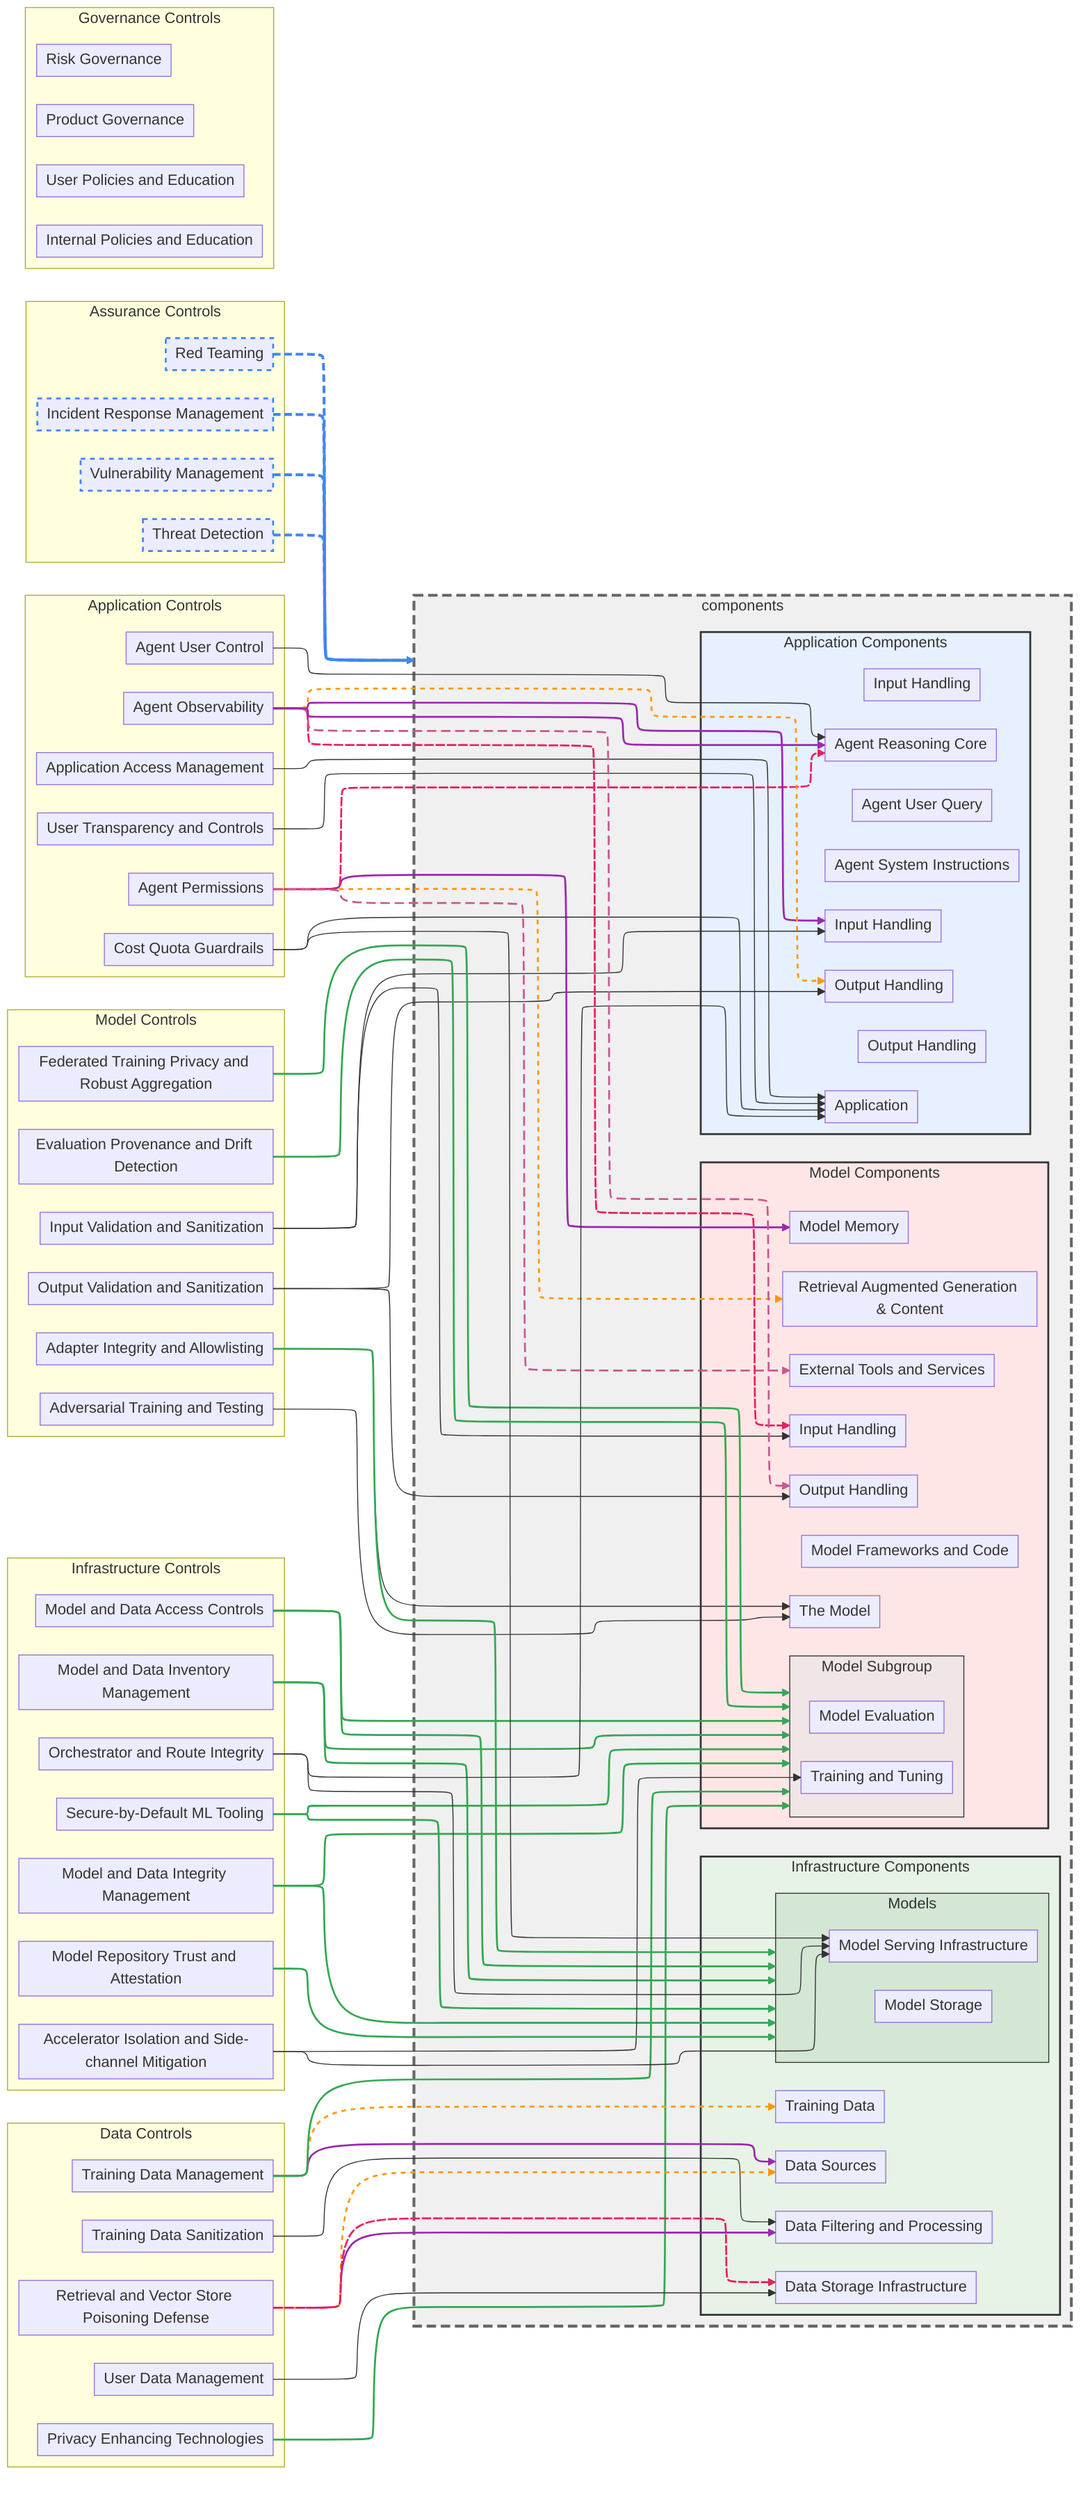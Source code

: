 ---
config:
  layout: elk
  elk:
    mergeEdges: True
    nodePlacementStrategy: NETWORK_SIMPLEX
---

graph LR
   %%{init: {'flowchart': {'nodeSpacing': 25, 'rankSpacing': 150, 'padding': 5, 'wrappingWidth': 250}}}%%
    classDef hidden display: none;
    classDef allControl stroke:#4285f4,stroke-width:2px,stroke-dasharray: 5 5

    subgraph controlsData ["Data Controls"]
        controlPrivacyEnhancingTechnologies[Privacy Enhancing Technologies]
        controlRetrievalAndVectorStorePoisoningDefense[Retrieval and Vector Store Poisoning Defense]
        controlTrainingDataManagement[Training Data Management]
        controlTrainingDataSanitization[Training Data Sanitization]
        controlUserDataManagement[User Data Management]
    end

    subgraph controlsInfrastructure ["Infrastructure Controls"]
        controlAcceleratorIsolationAndSideChannelMitigation[Accelerator Isolation and Side-channel Mitigation]
        controlModelAndDataAccessControls[Model and Data Access Controls]
        controlModelAndDataIntegrityManagement[Model and Data Integrity Management]
        controlModelAndDataInventoryManagement[Model and Data Inventory Management]
        controlModelRepositoryTrustAndAttestation[Model Repository Trust and Attestation]
        controlOrchestratorAndRouteIntegrity[Orchestrator and Route Integrity]
        controlSecureByDefaultMLTooling[Secure-by-Default ML Tooling]
    end

    subgraph controlsModel ["Model Controls"]
        controlAdapterIntegrityAndAllowlisting[Adapter Integrity and Allowlisting]
        controlAdversarialTrainingAndTesting[Adversarial Training and Testing]
        controlEvaluationProvenanceAndDriftDetection[Evaluation Provenance and Drift Detection]
        controlFederatedTrainingPrivacyAndRobustAggregation[Federated Training Privacy and Robust Aggregation]
        controlInputValidationAndSanitization[Input Validation and Sanitization]
        controlOutputValidationAndSanitization[Output Validation and Sanitization]
    end

    subgraph controlsApplication ["Application Controls"]
        controlAgentObservability[Agent Observability]
        controlAgentPluginPermissions[Agent Permissions]
        controlAgentPluginUserControl[Agent User Control]
        controlApplicationAccessManagement[Application Access Management]
        controlCostQuotaGuardrails[Cost Quota Guardrails]
        controlUserTransparencyAndControls[User Transparency and Controls]
    end

    subgraph controlsAssurance ["Assurance Controls"]
        controlIncidentResponseManagement[Incident Response Management]
        controlRedTeaming[Red Teaming]
        controlThreatDetection[Threat Detection]
        controlVulnerabilityManagement[Vulnerability Management]
    end

    subgraph controlsGovernance ["Governance Controls"]
        direction LR
        controlInternalPoliciesAndEducation[Internal Policies and Education]
        controlProductGovernance[Product Governance]
        controlRiskGovernance[Risk Governance]
        controlUserPoliciesAndEducation[User Policies and Education]
    end

    subgraph components
    subgraph componentsInfrastructure ["Infrastructure Components"]
        componentDataFilteringAndProcessing[Data Filtering and Processing]
        componentDataSources[Data Sources]
        componentDataStorage[Data Storage Infrastructure]
        componentTrainingData[Training Data]
        subgraph componentsModels ["Models"]
            componentModelServing[Model Serving Infrastructure]
            componentModelStorage[Model Storage]
        end
    end

    subgraph componentsModel ["Model Components"]
        componentMemory[Model Memory]
        componentModelFrameworksAndCode[Model Frameworks and Code]
        componentOrchestrationInputHandling[Input Handling]
        componentOrchestrationOutputHandling[Output Handling]
        componentRAGContent[Retrieval Augmented Generation & Content]
        componentTheModel[The Model]
        componentTools[External Tools and Services]
        subgraph componentsModelSubgroup ["Model Subgroup"]
            componentModelEvaluation[Model Evaluation]
            componentModelTrainingTuning[Training and Tuning]
        end
    end

    subgraph componentsApplication ["Application Components"]
        componentAgentInputHandling[Input Handling]
        componentAgentOutputHandling[Output Handling]
        componentAgentSystemInstruction[Agent System Instructions]
        componentAgentUserQuery[Agent User Query]
        componentApplication[Application]
        componentApplicationInputHandling[Input Handling]
        componentApplicationOutputHandling[Output Handling]
        componentReasoningCore[Agent Reasoning Core]
    end

    end

    %% Control to Component relationships
    controlPrivacyEnhancingTechnologies --> componentsModelSubgroup
    controlTrainingDataManagement --> componentDataSources
    controlTrainingDataManagement --> componentTrainingData
    controlTrainingDataManagement --> componentsModelSubgroup
    controlTrainingDataSanitization --> componentDataFilteringAndProcessing
    controlUserDataManagement --> componentDataStorage
    controlModelAndDataInventoryManagement --> componentsModelSubgroup
    controlModelAndDataInventoryManagement --> componentsModels
    controlModelAndDataAccessControls --> componentsModelSubgroup
    controlModelAndDataAccessControls --> componentsModels
    controlModelAndDataIntegrityManagement --> componentsModelSubgroup
    controlModelAndDataIntegrityManagement --> componentsModels
    controlSecureByDefaultMLTooling --> componentsModelSubgroup
    controlSecureByDefaultMLTooling --> componentsModels
    controlInputValidationAndSanitization --> componentAgentInputHandling
    controlInputValidationAndSanitization --> componentOrchestrationInputHandling
    controlOutputValidationAndSanitization --> componentAgentOutputHandling
    controlOutputValidationAndSanitization --> componentOrchestrationOutputHandling
    controlAdversarialTrainingAndTesting --> componentTheModel
    controlApplicationAccessManagement --> componentApplication
    controlUserTransparencyAndControls --> componentApplication
    controlAgentPluginUserControl --> componentReasoningCore
    controlAgentPluginPermissions --> componentMemory
    controlAgentPluginPermissions --> componentRAGContent
    controlAgentPluginPermissions --> componentReasoningCore
    controlAgentPluginPermissions --> componentTools
    controlRedTeaming -.-> components
    controlVulnerabilityManagement -.-> components
    controlThreatDetection -.-> components
    controlIncidentResponseManagement -.-> components
    controlAcceleratorIsolationAndSideChannelMitigation --> componentModelServing
    controlAcceleratorIsolationAndSideChannelMitigation --> componentModelTrainingTuning
    controlRetrievalAndVectorStorePoisoningDefense --> componentDataFilteringAndProcessing
    controlRetrievalAndVectorStorePoisoningDefense --> componentDataSources
    controlRetrievalAndVectorStorePoisoningDefense --> componentDataStorage
    controlAdapterIntegrityAndAllowlisting --> componentTheModel
    controlAdapterIntegrityAndAllowlisting --> componentsModels
    controlFederatedTrainingPrivacyAndRobustAggregation --> componentsModelSubgroup
    controlOrchestratorAndRouteIntegrity --> componentApplication
    controlOrchestratorAndRouteIntegrity --> componentModelServing
    controlModelRepositoryTrustAndAttestation --> componentsModels
    controlCostQuotaGuardrails --> componentApplication
    controlCostQuotaGuardrails --> componentModelServing
    controlEvaluationProvenanceAndDriftDetection --> componentsModelSubgroup
    controlAgentObservability --> componentAgentInputHandling
    controlAgentObservability --> componentAgentOutputHandling
    controlAgentObservability --> componentOrchestrationInputHandling
    controlAgentObservability --> componentOrchestrationOutputHandling
    controlAgentObservability --> componentReasoningCore

    %% Apply styling to controls mapped to 'all'
    controlIncidentResponseManagement:::allControl
    controlRedTeaming:::allControl
    controlThreatDetection:::allControl
    controlVulnerabilityManagement:::allControl

    %% Edge styling
    linkStyle 26,27,28,29 stroke:#4285f4,stroke-width:3px,stroke-dasharray: 8 4
    linkStyle 0,3,6,7,8,9,10,11,12,13,36,37,40,43 stroke:#34a853,stroke-width:2px
    linkStyle 1,22,32,44,48 stroke:#9c27b0,stroke-width:2px
    linkStyle 2,23,33,45 stroke:#ff9800,stroke-width:2px,stroke-dasharray: 5 5
    linkStyle 24,34,46 stroke:#e91e63,stroke-width:2px,stroke-dasharray: 10 2
    linkStyle 25,47 stroke:#C95792,stroke-width:2px,stroke-dasharray: 10 5

%% Node style definitions
    style components fill:#f0f0f0,stroke:#666666,stroke-width:3px,stroke-dasharray: 10 5
    style componentsInfrastructure fill:#e6f3e6,stroke:#333333,stroke-width:2px
    style componentsApplication fill:#e6f0ff,stroke:#333333,stroke-width:2px
    style componentsModel fill:#ffe6e6,stroke:#333333,stroke-width:2px
    style componentsModels fill:#d4e6d4,stroke:#333,stroke-width:1px
    style componentsModelSubgroup fill:#f0e6e6,stroke:#333,stroke-width:1px